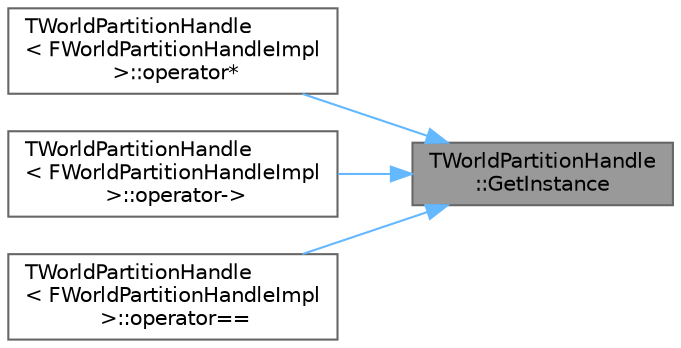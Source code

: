 digraph "TWorldPartitionHandle::GetInstance"
{
 // INTERACTIVE_SVG=YES
 // LATEX_PDF_SIZE
  bgcolor="transparent";
  edge [fontname=Helvetica,fontsize=10,labelfontname=Helvetica,labelfontsize=10];
  node [fontname=Helvetica,fontsize=10,shape=box,height=0.2,width=0.4];
  rankdir="RL";
  Node1 [id="Node000001",label="TWorldPartitionHandle\l::GetInstance",height=0.2,width=0.4,color="gray40", fillcolor="grey60", style="filled", fontcolor="black",tooltip=" "];
  Node1 -> Node2 [id="edge1_Node000001_Node000002",dir="back",color="steelblue1",style="solid",tooltip=" "];
  Node2 [id="Node000002",label="TWorldPartitionHandle\l\< FWorldPartitionHandleImpl\l \>::operator*",height=0.2,width=0.4,color="grey40", fillcolor="white", style="filled",URL="$da/dd3/classTWorldPartitionHandle.html#af275748a503e6ddb4dbf319dbf3b19e3",tooltip=" "];
  Node1 -> Node3 [id="edge2_Node000001_Node000003",dir="back",color="steelblue1",style="solid",tooltip=" "];
  Node3 [id="Node000003",label="TWorldPartitionHandle\l\< FWorldPartitionHandleImpl\l \>::operator-\>",height=0.2,width=0.4,color="grey40", fillcolor="white", style="filled",URL="$da/dd3/classTWorldPartitionHandle.html#a2c5899e2f83af3305cdb7d9a81f95a54",tooltip=" "];
  Node1 -> Node4 [id="edge3_Node000001_Node000004",dir="back",color="steelblue1",style="solid",tooltip=" "];
  Node4 [id="Node000004",label="TWorldPartitionHandle\l\< FWorldPartitionHandleImpl\l \>::operator==",height=0.2,width=0.4,color="grey40", fillcolor="white", style="filled",URL="$da/dd3/classTWorldPartitionHandle.html#a4f5557d424cdef835dc6038a1a1fe70d",tooltip=" "];
}
